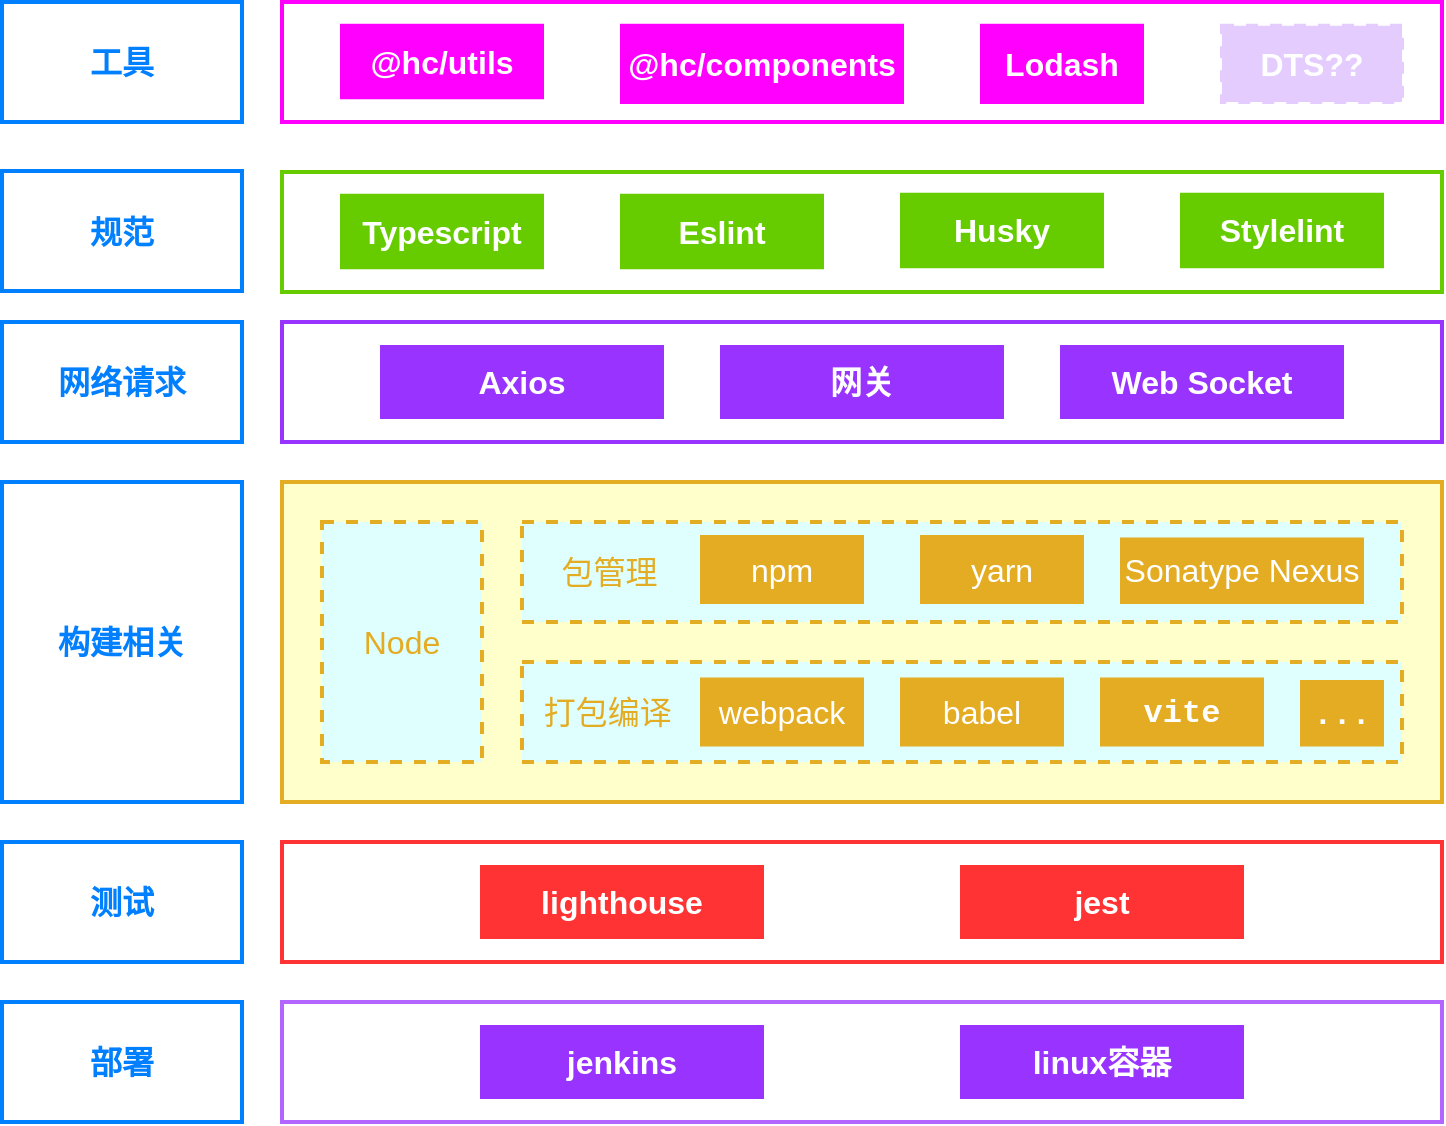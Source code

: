 <mxfile version="20.5.3" type="github">
  <diagram id="qiPPwLEvfYylUw768fwT" name="第 1 页">
    <mxGraphModel dx="1422" dy="762" grid="1" gridSize="10" guides="1" tooltips="1" connect="1" arrows="1" fold="1" page="1" pageScale="1" pageWidth="827" pageHeight="1169" math="0" shadow="0">
      <root>
        <mxCell id="0" />
        <mxCell id="1" parent="0" />
        <mxCell id="CAVFJSVyi15U4M6GEP1Y-6" value="&lt;font style=&quot;font-size: 16px;&quot; color=&quot;#007fff&quot;&gt;&lt;b&gt;部署&lt;/b&gt;&lt;/font&gt;" style="rounded=0;whiteSpace=wrap;html=1;strokeWidth=2;strokeColor=#007FFF;" vertex="1" parent="1">
          <mxGeometry x="40" y="940" width="120" height="60" as="geometry" />
        </mxCell>
        <mxCell id="CAVFJSVyi15U4M6GEP1Y-7" value="&lt;font style=&quot;font-size: 16px;&quot; color=&quot;#007fff&quot;&gt;&lt;b&gt;测试&lt;/b&gt;&lt;/font&gt;" style="rounded=0;whiteSpace=wrap;html=1;strokeWidth=2;strokeColor=#007FFF;" vertex="1" parent="1">
          <mxGeometry x="40" y="860" width="120" height="60" as="geometry" />
        </mxCell>
        <mxCell id="CAVFJSVyi15U4M6GEP1Y-8" value="&lt;font style=&quot;font-size: 16px;&quot; color=&quot;#007fff&quot;&gt;&lt;b&gt;构建相关&lt;/b&gt;&lt;/font&gt;" style="rounded=0;whiteSpace=wrap;html=1;strokeWidth=2;strokeColor=#007FFF;" vertex="1" parent="1">
          <mxGeometry x="40" y="680" width="120" height="160" as="geometry" />
        </mxCell>
        <mxCell id="CAVFJSVyi15U4M6GEP1Y-9" value="&lt;font style=&quot;font-size: 16px;&quot; color=&quot;#007fff&quot;&gt;&lt;b&gt;网络请求&lt;/b&gt;&lt;/font&gt;" style="rounded=0;whiteSpace=wrap;html=1;strokeWidth=2;strokeColor=#007FFF;" vertex="1" parent="1">
          <mxGeometry x="40" y="600" width="120" height="60" as="geometry" />
        </mxCell>
        <mxCell id="CAVFJSVyi15U4M6GEP1Y-10" value="&lt;font style=&quot;font-size: 16px;&quot; color=&quot;#007fff&quot;&gt;&lt;b&gt;规范&lt;/b&gt;&lt;/font&gt;" style="rounded=0;whiteSpace=wrap;html=1;strokeWidth=2;strokeColor=#007FFF;" vertex="1" parent="1">
          <mxGeometry x="40" y="524.5" width="120" height="60" as="geometry" />
        </mxCell>
        <mxCell id="CAVFJSVyi15U4M6GEP1Y-11" value="&lt;font style=&quot;font-size: 16px;&quot; color=&quot;#007fff&quot;&gt;&lt;b&gt;工具&lt;/b&gt;&lt;/font&gt;" style="rounded=0;whiteSpace=wrap;html=1;strokeWidth=2;strokeColor=#007FFF;" vertex="1" parent="1">
          <mxGeometry x="40" y="440" width="120" height="60" as="geometry" />
        </mxCell>
        <mxCell id="CAVFJSVyi15U4M6GEP1Y-13" value="" style="rounded=0;whiteSpace=wrap;html=1;strokeColor=#B266FF;strokeWidth=2;fontSize=16;fontColor=#007FFF;" vertex="1" parent="1">
          <mxGeometry x="180" y="940" width="580" height="60" as="geometry" />
        </mxCell>
        <mxCell id="CAVFJSVyi15U4M6GEP1Y-14" value="&lt;font color=&quot;#ffffff&quot;&gt;&lt;b&gt;jenkins&lt;/b&gt;&lt;/font&gt;" style="rounded=0;whiteSpace=wrap;html=1;strokeColor=#9933FF;strokeWidth=2;fontSize=16;fontColor=#007FFF;fillColor=#9933FF;" vertex="1" parent="1">
          <mxGeometry x="280" y="952.5" width="140" height="35" as="geometry" />
        </mxCell>
        <mxCell id="CAVFJSVyi15U4M6GEP1Y-15" value="&lt;font color=&quot;#ffffff&quot;&gt;&lt;b&gt;linux容器&lt;/b&gt;&lt;/font&gt;" style="rounded=0;whiteSpace=wrap;html=1;strokeColor=#9933FF;strokeWidth=2;fontSize=16;fontColor=#007FFF;fillColor=#9933FF;" vertex="1" parent="1">
          <mxGeometry x="520" y="952.5" width="140" height="35" as="geometry" />
        </mxCell>
        <mxCell id="CAVFJSVyi15U4M6GEP1Y-16" value="" style="rounded=0;whiteSpace=wrap;html=1;strokeColor=#FF3333;strokeWidth=2;fontSize=16;fontColor=#007FFF;" vertex="1" parent="1">
          <mxGeometry x="180" y="860" width="580" height="60" as="geometry" />
        </mxCell>
        <mxCell id="CAVFJSVyi15U4M6GEP1Y-17" value="&lt;font color=&quot;#ffffff&quot;&gt;&lt;b&gt;lighthouse&lt;/b&gt;&lt;/font&gt;" style="rounded=0;whiteSpace=wrap;html=1;strokeColor=#FF3333;strokeWidth=2;fontSize=16;fontColor=#007FFF;fillColor=#FF3333;" vertex="1" parent="1">
          <mxGeometry x="280" y="872.5" width="140" height="35" as="geometry" />
        </mxCell>
        <mxCell id="CAVFJSVyi15U4M6GEP1Y-18" value="&lt;font color=&quot;#ffffff&quot;&gt;&lt;b&gt;jest&lt;/b&gt;&lt;/font&gt;" style="rounded=0;whiteSpace=wrap;html=1;strokeColor=#FF3333;strokeWidth=2;fontSize=16;fontColor=#007FFF;fillColor=#FF3333;" vertex="1" parent="1">
          <mxGeometry x="520" y="872.5" width="140" height="35" as="geometry" />
        </mxCell>
        <mxCell id="CAVFJSVyi15U4M6GEP1Y-19" value="" style="rounded=0;whiteSpace=wrap;html=1;strokeColor=#E3AC22;strokeWidth=2;fontSize=16;fontColor=#007FFF;fillColor=#FFFFCC;" vertex="1" parent="1">
          <mxGeometry x="180" y="680" width="580" height="160" as="geometry" />
        </mxCell>
        <mxCell id="CAVFJSVyi15U4M6GEP1Y-21" value="&lt;font color=&quot;#e3ac22&quot;&gt;Node&lt;/font&gt;" style="rounded=0;whiteSpace=wrap;html=1;strokeColor=#E3AC22;strokeWidth=2;fontSize=16;fontColor=#FF3333;fillColor=#DEFFFE;dashed=1;" vertex="1" parent="1">
          <mxGeometry x="200" y="700" width="80" height="120" as="geometry" />
        </mxCell>
        <mxCell id="CAVFJSVyi15U4M6GEP1Y-22" value="&amp;nbsp; &amp;nbsp; 包管理" style="rounded=0;whiteSpace=wrap;html=1;dashed=1;strokeColor=#E3AC22;strokeWidth=2;fontSize=16;fontColor=#e3ac22;fillColor=#DEFFFE;align=left;" vertex="1" parent="1">
          <mxGeometry x="300" y="700" width="440" height="50" as="geometry" />
        </mxCell>
        <mxCell id="CAVFJSVyi15U4M6GEP1Y-23" value="&lt;font color=&quot;#ffffff&quot;&gt;npm&lt;/font&gt;" style="rounded=0;whiteSpace=wrap;html=1;strokeColor=#E3AC22;strokeWidth=2;fontSize=16;fontColor=#e3ac22;fillColor=#E3AC22;" vertex="1" parent="1">
          <mxGeometry x="390" y="707.5" width="80" height="32.5" as="geometry" />
        </mxCell>
        <mxCell id="CAVFJSVyi15U4M6GEP1Y-24" value="&lt;font color=&quot;#ffffff&quot;&gt;yarn&lt;/font&gt;" style="rounded=0;whiteSpace=wrap;html=1;strokeColor=#E3AC22;strokeWidth=2;fontSize=16;fontColor=#e3ac22;fillColor=#E3AC22;" vertex="1" parent="1">
          <mxGeometry x="500" y="707.5" width="80" height="32.5" as="geometry" />
        </mxCell>
        <mxCell id="CAVFJSVyi15U4M6GEP1Y-25" value="&lt;font color=&quot;#ffffff&quot;&gt;Sonatype Nexus&lt;/font&gt;" style="rounded=0;whiteSpace=wrap;html=1;strokeColor=#E3AC22;strokeWidth=2;fontSize=16;fontColor=#e3ac22;fillColor=#E3AC22;" vertex="1" parent="1">
          <mxGeometry x="600" y="708.75" width="120" height="31.25" as="geometry" />
        </mxCell>
        <mxCell id="CAVFJSVyi15U4M6GEP1Y-26" value="&amp;nbsp; 打包编译" style="rounded=0;whiteSpace=wrap;html=1;dashed=1;strokeColor=#E3AC22;strokeWidth=2;fontSize=16;fontColor=#e3ac22;fillColor=#DEFFFE;align=left;" vertex="1" parent="1">
          <mxGeometry x="300" y="770" width="440" height="50" as="geometry" />
        </mxCell>
        <mxCell id="CAVFJSVyi15U4M6GEP1Y-27" value="&lt;font color=&quot;#ffffff&quot;&gt;webpack&lt;/font&gt;" style="rounded=0;whiteSpace=wrap;html=1;strokeColor=#E3AC22;strokeWidth=2;fontSize=16;fontColor=#e3ac22;fillColor=#E3AC22;" vertex="1" parent="1">
          <mxGeometry x="390" y="778.75" width="80" height="32.5" as="geometry" />
        </mxCell>
        <mxCell id="CAVFJSVyi15U4M6GEP1Y-28" value="&lt;font color=&quot;#ffffff&quot;&gt;babel&lt;/font&gt;" style="rounded=0;whiteSpace=wrap;html=1;strokeColor=#E3AC22;strokeWidth=2;fontSize=16;fontColor=#e3ac22;fillColor=#E3AC22;" vertex="1" parent="1">
          <mxGeometry x="490" y="778.75" width="80" height="32.5" as="geometry" />
        </mxCell>
        <mxCell id="CAVFJSVyi15U4M6GEP1Y-29" value="" style="rounded=0;whiteSpace=wrap;html=1;strokeColor=#9933FF;strokeWidth=2;fontSize=16;fontColor=#007FFF;" vertex="1" parent="1">
          <mxGeometry x="180" y="600" width="580" height="60" as="geometry" />
        </mxCell>
        <mxCell id="CAVFJSVyi15U4M6GEP1Y-30" value="&lt;span style=&quot;font-family: ui-monospace, SFMono-Regular, &amp;quot;SF Mono&amp;quot;, Menlo, Consolas, &amp;quot;Liberation Mono&amp;quot;, monospace; text-align: start;&quot;&gt;&lt;font style=&quot;font-size: 16px;&quot; color=&quot;#ffffff&quot;&gt;&lt;b&gt;vite&lt;/b&gt;&lt;/font&gt;&lt;/span&gt;" style="rounded=0;whiteSpace=wrap;html=1;strokeColor=#E3AC22;strokeWidth=2;fontSize=16;fontColor=#e3ac22;fillColor=#E3AC22;" vertex="1" parent="1">
          <mxGeometry x="590" y="778.75" width="80" height="32.5" as="geometry" />
        </mxCell>
        <mxCell id="CAVFJSVyi15U4M6GEP1Y-31" value="&lt;span style=&quot;font-family: ui-monospace, SFMono-Regular, &amp;quot;SF Mono&amp;quot;, Menlo, Consolas, &amp;quot;Liberation Mono&amp;quot;, monospace; text-align: start;&quot;&gt;&lt;font style=&quot;font-size: 16px;&quot; color=&quot;#ffffff&quot;&gt;&lt;b&gt;...&lt;/b&gt;&lt;/font&gt;&lt;/span&gt;" style="rounded=0;whiteSpace=wrap;html=1;strokeColor=#E3AC22;strokeWidth=2;fontSize=16;fontColor=#e3ac22;fillColor=#E3AC22;" vertex="1" parent="1">
          <mxGeometry x="690" y="780" width="40" height="31.25" as="geometry" />
        </mxCell>
        <mxCell id="CAVFJSVyi15U4M6GEP1Y-32" value="&lt;font color=&quot;#ffffff&quot;&gt;&lt;b&gt;Axios&lt;/b&gt;&lt;/font&gt;" style="rounded=0;whiteSpace=wrap;html=1;strokeColor=#9933FF;strokeWidth=2;fontSize=16;fontColor=#007FFF;fillColor=#9933FF;" vertex="1" parent="1">
          <mxGeometry x="230" y="612.5" width="140" height="35" as="geometry" />
        </mxCell>
        <mxCell id="CAVFJSVyi15U4M6GEP1Y-33" value="&lt;font color=&quot;#ffffff&quot;&gt;&lt;b&gt;网关&lt;/b&gt;&lt;/font&gt;" style="rounded=0;whiteSpace=wrap;html=1;strokeColor=#9933FF;strokeWidth=2;fontSize=16;fontColor=#007FFF;fillColor=#9933FF;" vertex="1" parent="1">
          <mxGeometry x="400" y="612.5" width="140" height="35" as="geometry" />
        </mxCell>
        <mxCell id="CAVFJSVyi15U4M6GEP1Y-34" value="&lt;font color=&quot;#ffffff&quot;&gt;&lt;b&gt;Web Socket&lt;/b&gt;&lt;/font&gt;" style="rounded=0;whiteSpace=wrap;html=1;strokeColor=#9933FF;strokeWidth=2;fontSize=16;fontColor=#007FFF;fillColor=#9933FF;" vertex="1" parent="1">
          <mxGeometry x="570" y="612.5" width="140" height="35" as="geometry" />
        </mxCell>
        <mxCell id="CAVFJSVyi15U4M6GEP1Y-36" value="" style="rounded=0;whiteSpace=wrap;html=1;strokeColor=#66CC00;strokeWidth=2;fontSize=16;fontColor=#007FFF;" vertex="1" parent="1">
          <mxGeometry x="180" y="525" width="580" height="60" as="geometry" />
        </mxCell>
        <mxCell id="CAVFJSVyi15U4M6GEP1Y-37" value="&lt;font color=&quot;#ffffff&quot;&gt;&lt;b&gt;Typescript&lt;/b&gt;&lt;/font&gt;" style="rounded=0;whiteSpace=wrap;html=1;strokeColor=#66CC00;strokeWidth=2;fontSize=16;fontColor=#007FFF;fillColor=#66CC00;" vertex="1" parent="1">
          <mxGeometry x="210" y="536.88" width="100" height="35.75" as="geometry" />
        </mxCell>
        <mxCell id="CAVFJSVyi15U4M6GEP1Y-43" value="&lt;font color=&quot;#ffffff&quot;&gt;&lt;b&gt;Eslint&lt;/b&gt;&lt;/font&gt;" style="rounded=0;whiteSpace=wrap;html=1;strokeColor=#66CC00;strokeWidth=2;fontSize=16;fontColor=#007FFF;fillColor=#66CC00;" vertex="1" parent="1">
          <mxGeometry x="350" y="536.88" width="100" height="35.75" as="geometry" />
        </mxCell>
        <mxCell id="CAVFJSVyi15U4M6GEP1Y-44" value="&lt;font color=&quot;#ffffff&quot;&gt;&lt;b&gt;Husky&lt;/b&gt;&lt;/font&gt;" style="rounded=0;whiteSpace=wrap;html=1;strokeColor=#66CC00;strokeWidth=2;fontSize=16;fontColor=#007FFF;fillColor=#66CC00;" vertex="1" parent="1">
          <mxGeometry x="490" y="536.37" width="100" height="35.75" as="geometry" />
        </mxCell>
        <mxCell id="CAVFJSVyi15U4M6GEP1Y-45" value="&lt;font color=&quot;#ffffff&quot;&gt;&lt;b&gt;Stylelint&lt;/b&gt;&lt;/font&gt;" style="rounded=0;whiteSpace=wrap;html=1;strokeColor=#66CC00;strokeWidth=2;fontSize=16;fontColor=#007FFF;fillColor=#66CC00;" vertex="1" parent="1">
          <mxGeometry x="630" y="536.37" width="100" height="35.75" as="geometry" />
        </mxCell>
        <mxCell id="CAVFJSVyi15U4M6GEP1Y-47" value="" style="rounded=0;whiteSpace=wrap;html=1;strokeColor=#FF00FF;strokeWidth=2;fontSize=16;fontColor=#007FFF;" vertex="1" parent="1">
          <mxGeometry x="180" y="440" width="580" height="60" as="geometry" />
        </mxCell>
        <mxCell id="CAVFJSVyi15U4M6GEP1Y-48" value="&lt;font color=&quot;#ffffff&quot;&gt;&lt;b&gt;@hc/utils&lt;/b&gt;&lt;/font&gt;" style="rounded=0;whiteSpace=wrap;html=1;strokeColor=#FF00FF;strokeWidth=2;fontSize=16;fontColor=#007FFF;fillColor=#FF00FF;" vertex="1" parent="1">
          <mxGeometry x="210" y="451.88" width="100" height="35.75" as="geometry" />
        </mxCell>
        <mxCell id="CAVFJSVyi15U4M6GEP1Y-49" value="&lt;font color=&quot;#ffffff&quot;&gt;&lt;b&gt;@hc/components&lt;/b&gt;&lt;/font&gt;" style="rounded=0;whiteSpace=wrap;html=1;strokeColor=#FF00FF;strokeWidth=2;fontSize=16;fontColor=#007FFF;fillColor=#FF00FF;" vertex="1" parent="1">
          <mxGeometry x="350" y="451.88" width="140" height="38.12" as="geometry" />
        </mxCell>
        <mxCell id="CAVFJSVyi15U4M6GEP1Y-52" value="&lt;font color=&quot;#ffffff&quot;&gt;&lt;b&gt;Lodash&lt;/b&gt;&lt;/font&gt;" style="rounded=0;whiteSpace=wrap;html=1;strokeColor=#FF00FF;strokeWidth=2;fontSize=16;fontColor=#007FFF;fillColor=#FF00FF;" vertex="1" parent="1">
          <mxGeometry x="530" y="451.88" width="80" height="38.12" as="geometry" />
        </mxCell>
        <mxCell id="CAVFJSVyi15U4M6GEP1Y-53" value="&lt;font color=&quot;#ffffff&quot;&gt;&lt;b&gt;DTS??&lt;/b&gt;&lt;/font&gt;" style="rounded=0;whiteSpace=wrap;html=1;strokeColor=#E5CCFF;strokeWidth=2;fontSize=16;fontColor=#007FFF;fillColor=#E5CCFF;dashed=1;" vertex="1" parent="1">
          <mxGeometry x="650" y="451.88" width="90" height="38.12" as="geometry" />
        </mxCell>
      </root>
    </mxGraphModel>
  </diagram>
</mxfile>
